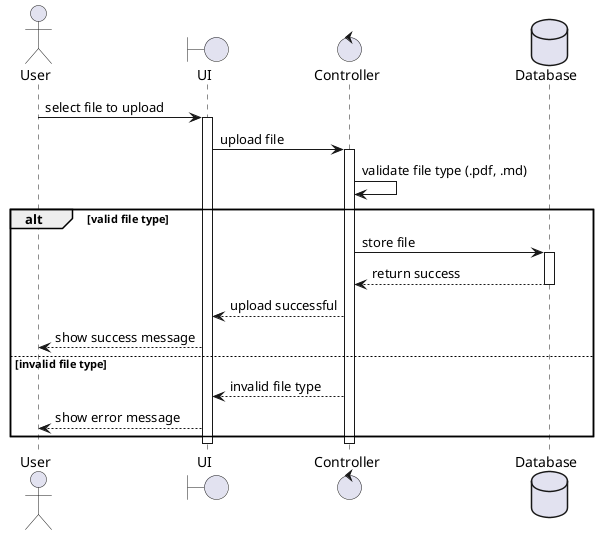 @startuml
actor User 
boundary UI
control Controller
database Database

User -> UI : select file to upload
activate UI

UI -> Controller : upload file
activate Controller

Controller -> Controller : validate file type (.pdf, .md)
alt valid file type
    Controller -> Database : store file
    activate Database
    Database --> Controller : return success
    deactivate Database

    Controller --> UI : upload successful
    UI --> User : show success message
else invalid file type
    Controller --> UI : invalid file type
    UI --> User : show error message
end
deactivate Controller
deactivate UI

@enduml

